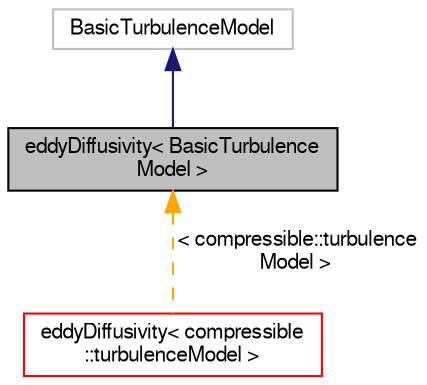 digraph "eddyDiffusivity&lt; BasicTurbulenceModel &gt;"
{
  bgcolor="transparent";
  edge [fontname="FreeSans",fontsize="10",labelfontname="FreeSans",labelfontsize="10"];
  node [fontname="FreeSans",fontsize="10",shape=record];
  Node1 [label="eddyDiffusivity\< BasicTurbulence\lModel \>",height=0.2,width=0.4,color="black", fillcolor="grey75", style="filled" fontcolor="black"];
  Node2 -> Node1 [dir="back",color="midnightblue",fontsize="10",style="solid",fontname="FreeSans"];
  Node2 [label="BasicTurbulenceModel",height=0.2,width=0.4,color="grey75"];
  Node1 -> Node3 [dir="back",color="orange",fontsize="10",style="dashed",label=" \< compressible::turbulence\lModel \>" ,fontname="FreeSans"];
  Node3 [label="eddyDiffusivity\< compressible\l::turbulenceModel \>",height=0.2,width=0.4,color="red",URL="$a00588.html"];
}
